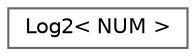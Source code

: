 digraph "类继承关系图"
{
 // LATEX_PDF_SIZE
  bgcolor="transparent";
  edge [fontname=Helvetica,fontsize=10,labelfontname=Helvetica,labelfontsize=10];
  node [fontname=Helvetica,fontsize=10,shape=box,height=0.2,width=0.4];
  rankdir="LR";
  Node0 [id="Node000000",label="Log2\< NUM \>",height=0.2,width=0.4,color="grey40", fillcolor="white", style="filled",URL="$struct_log2.html",tooltip=" "];
}
